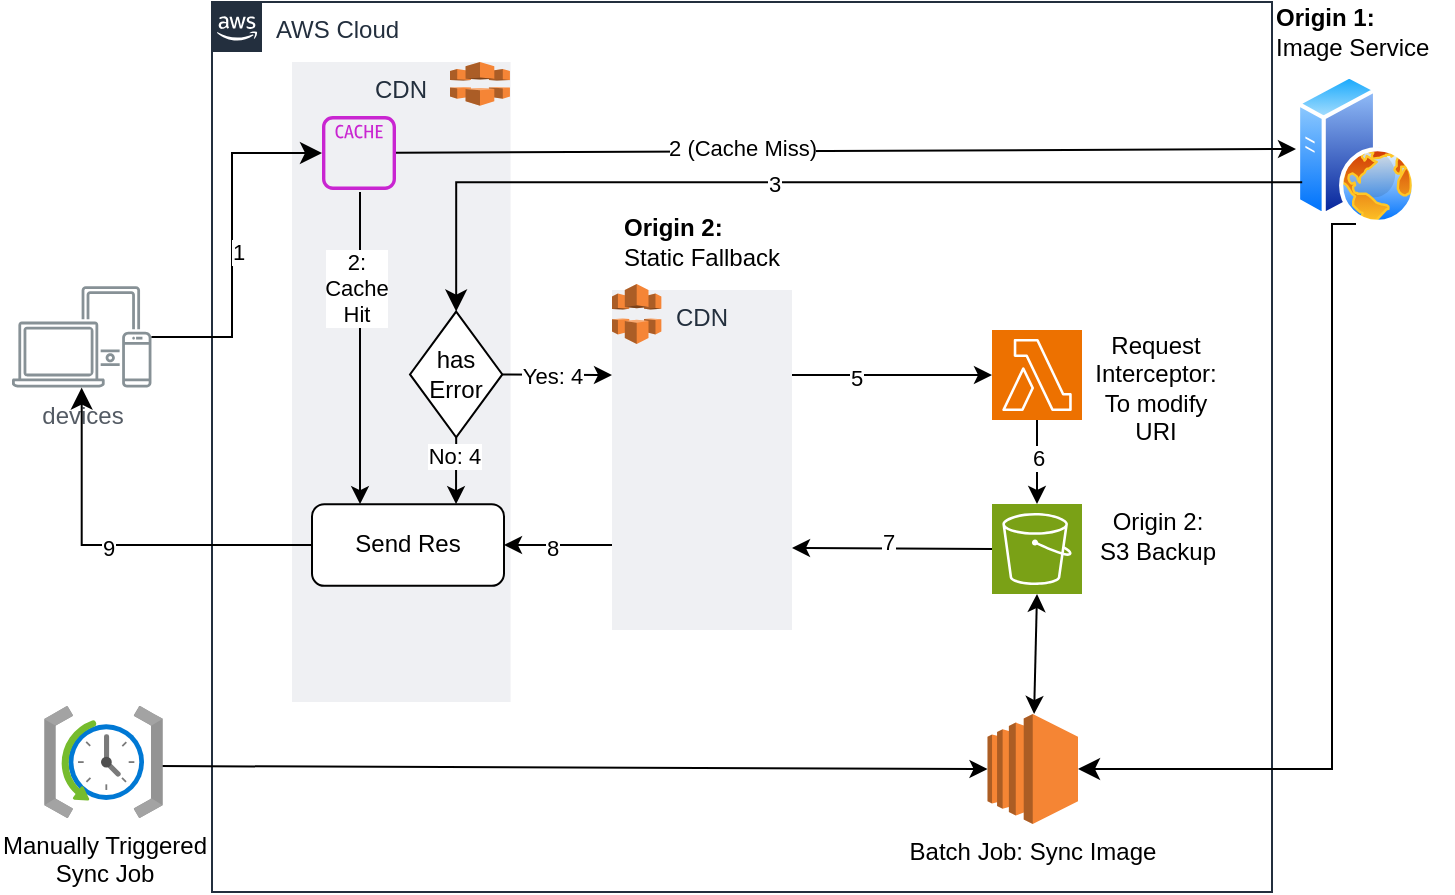 <mxfile version="22.1.21" type="device">
  <diagram name="Page-1" id="pT6LMFeovCyD-aeaJwCf">
    <mxGraphModel dx="954" dy="511" grid="1" gridSize="10" guides="1" tooltips="1" connect="1" arrows="1" fold="1" page="1" pageScale="1" pageWidth="900" pageHeight="1600" math="0" shadow="0">
      <root>
        <mxCell id="0" />
        <mxCell id="1" parent="0" />
        <mxCell id="jRwLiEhHpJ8QQhB__vm_-1" value="devices" style="sketch=0;outlineConnect=0;gradientColor=none;fontColor=#545B64;strokeColor=none;fillColor=#879196;dashed=0;verticalLabelPosition=bottom;verticalAlign=top;align=center;html=1;fontSize=12;fontStyle=0;aspect=fixed;shape=mxgraph.aws4.illustration_devices;pointerEvents=1" parent="1" vertex="1">
          <mxGeometry x="110" y="217" width="69.73" height="50.9" as="geometry" />
        </mxCell>
        <mxCell id="jRwLiEhHpJ8QQhB__vm_-2" value="AWS Cloud" style="points=[[0,0],[0.25,0],[0.5,0],[0.75,0],[1,0],[1,0.25],[1,0.5],[1,0.75],[1,1],[0.75,1],[0.5,1],[0.25,1],[0,1],[0,0.75],[0,0.5],[0,0.25]];outlineConnect=0;gradientColor=none;html=1;whiteSpace=wrap;fontSize=12;fontStyle=0;container=1;pointerEvents=0;collapsible=0;recursiveResize=0;shape=mxgraph.aws4.group;grIcon=mxgraph.aws4.group_aws_cloud_alt;strokeColor=#232F3E;fillColor=none;verticalAlign=top;align=left;spacingLeft=30;fontColor=#232F3E;dashed=0;" parent="1" vertex="1">
          <mxGeometry x="210" y="75" width="530" height="445" as="geometry" />
        </mxCell>
        <mxCell id="jRwLiEhHpJ8QQhB__vm_-9" value="" style="group" parent="jRwLiEhHpJ8QQhB__vm_-2" vertex="1" connectable="0">
          <mxGeometry x="40" y="30" width="170" height="320" as="geometry" />
        </mxCell>
        <mxCell id="jRwLiEhHpJ8QQhB__vm_-6" value="CDN" style="fillColor=#EFF0F3;strokeColor=none;dashed=0;verticalAlign=top;fontStyle=0;fontColor=#232F3D;whiteSpace=wrap;html=1;" parent="jRwLiEhHpJ8QQhB__vm_-9" vertex="1">
          <mxGeometry width="109.286" height="320" as="geometry" />
        </mxCell>
        <mxCell id="jRwLiEhHpJ8QQhB__vm_-7" value="" style="outlineConnect=0;dashed=0;verticalLabelPosition=bottom;verticalAlign=top;align=center;html=1;shape=mxgraph.aws3.cloudfront;fillColor=#F58536;gradientColor=none;" parent="jRwLiEhHpJ8QQhB__vm_-9" vertex="1">
          <mxGeometry x="79" width="29.969" height="21.818" as="geometry" />
        </mxCell>
        <mxCell id="jRwLiEhHpJ8QQhB__vm_-32" value="has&lt;br&gt;Error" style="rhombus;whiteSpace=wrap;html=1;" parent="jRwLiEhHpJ8QQhB__vm_-9" vertex="1">
          <mxGeometry x="59" y="124.78" width="46.18" height="62.86" as="geometry" />
        </mxCell>
        <mxCell id="jRwLiEhHpJ8QQhB__vm_-47" value="Send Res" style="rounded=1;whiteSpace=wrap;html=1;" parent="jRwLiEhHpJ8QQhB__vm_-9" vertex="1">
          <mxGeometry x="10" y="221.07" width="96" height="40.83" as="geometry" />
        </mxCell>
        <mxCell id="jRwLiEhHpJ8QQhB__vm_-48" value="" style="endArrow=classic;html=1;rounded=0;entryX=0.75;entryY=0;entryDx=0;entryDy=0;exitX=0.5;exitY=1;exitDx=0;exitDy=0;" parent="jRwLiEhHpJ8QQhB__vm_-9" source="jRwLiEhHpJ8QQhB__vm_-32" target="jRwLiEhHpJ8QQhB__vm_-47" edge="1">
          <mxGeometry width="50" height="50" relative="1" as="geometry">
            <mxPoint x="-194.286" y="480" as="sourcePoint" />
            <mxPoint x="-133.571" y="424.828" as="targetPoint" />
          </mxGeometry>
        </mxCell>
        <mxCell id="jRwLiEhHpJ8QQhB__vm_-49" value="No: 4" style="edgeLabel;html=1;align=center;verticalAlign=middle;resizable=0;points=[];" parent="jRwLiEhHpJ8QQhB__vm_-48" vertex="1" connectable="0">
          <mxGeometry x="-0.449" y="-1" relative="1" as="geometry">
            <mxPoint as="offset" />
          </mxGeometry>
        </mxCell>
        <mxCell id="jRwLiEhHpJ8QQhB__vm_-66" value="" style="sketch=0;outlineConnect=0;fontColor=#232F3E;gradientColor=none;fillColor=#C925D1;strokeColor=none;dashed=0;verticalLabelPosition=bottom;verticalAlign=top;align=center;html=1;fontSize=12;fontStyle=0;aspect=fixed;pointerEvents=1;shape=mxgraph.aws4.cache_node;" parent="jRwLiEhHpJ8QQhB__vm_-9" vertex="1">
          <mxGeometry x="15" y="27" width="37" height="37" as="geometry" />
        </mxCell>
        <mxCell id="jRwLiEhHpJ8QQhB__vm_-67" value="" style="endArrow=classic;html=1;rounded=0;entryX=0.25;entryY=0;entryDx=0;entryDy=0;" parent="jRwLiEhHpJ8QQhB__vm_-9" target="jRwLiEhHpJ8QQhB__vm_-47" edge="1">
          <mxGeometry width="50" height="50" relative="1" as="geometry">
            <mxPoint x="34" y="65" as="sourcePoint" />
            <mxPoint x="-140" y="-15" as="targetPoint" />
          </mxGeometry>
        </mxCell>
        <mxCell id="jRwLiEhHpJ8QQhB__vm_-68" value="2:&lt;br&gt;Cache&lt;br&gt;Hit" style="edgeLabel;html=1;align=center;verticalAlign=middle;resizable=0;points=[];" parent="jRwLiEhHpJ8QQhB__vm_-67" vertex="1" connectable="0">
          <mxGeometry x="-0.386" y="-2" relative="1" as="geometry">
            <mxPoint as="offset" />
          </mxGeometry>
        </mxCell>
        <mxCell id="jRwLiEhHpJ8QQhB__vm_-10" value="CDN" style="fillColor=#EFF0F3;strokeColor=none;dashed=0;verticalAlign=top;fontStyle=0;fontColor=#232F3D;whiteSpace=wrap;html=1;" parent="jRwLiEhHpJ8QQhB__vm_-2" vertex="1">
          <mxGeometry x="200" y="144" width="90" height="170" as="geometry" />
        </mxCell>
        <mxCell id="jRwLiEhHpJ8QQhB__vm_-11" value="" style="outlineConnect=0;dashed=0;verticalLabelPosition=bottom;verticalAlign=top;align=center;html=1;shape=mxgraph.aws3.cloudfront;fillColor=#F58536;gradientColor=none;" parent="jRwLiEhHpJ8QQhB__vm_-2" vertex="1">
          <mxGeometry x="200" y="141" width="24.68" height="30" as="geometry" />
        </mxCell>
        <mxCell id="jRwLiEhHpJ8QQhB__vm_-12" value="" style="sketch=0;points=[[0,0,0],[0.25,0,0],[0.5,0,0],[0.75,0,0],[1,0,0],[0,1,0],[0.25,1,0],[0.5,1,0],[0.75,1,0],[1,1,0],[0,0.25,0],[0,0.5,0],[0,0.75,0],[1,0.25,0],[1,0.5,0],[1,0.75,0]];outlineConnect=0;fontColor=#232F3E;fillColor=#7AA116;strokeColor=#ffffff;dashed=0;verticalLabelPosition=bottom;verticalAlign=top;align=center;html=1;fontSize=12;fontStyle=0;aspect=fixed;shape=mxgraph.aws4.resourceIcon;resIcon=mxgraph.aws4.s3;" parent="jRwLiEhHpJ8QQhB__vm_-2" vertex="1">
          <mxGeometry x="390" y="251" width="45" height="45" as="geometry" />
        </mxCell>
        <mxCell id="jRwLiEhHpJ8QQhB__vm_-21" value="" style="sketch=0;points=[[0,0,0],[0.25,0,0],[0.5,0,0],[0.75,0,0],[1,0,0],[0,1,0],[0.25,1,0],[0.5,1,0],[0.75,1,0],[1,1,0],[0,0.25,0],[0,0.5,0],[0,0.75,0],[1,0.25,0],[1,0.5,0],[1,0.75,0]];outlineConnect=0;fontColor=#232F3E;fillColor=#ED7100;strokeColor=#ffffff;dashed=0;verticalLabelPosition=bottom;verticalAlign=top;align=center;html=1;fontSize=12;fontStyle=0;aspect=fixed;shape=mxgraph.aws4.resourceIcon;resIcon=mxgraph.aws4.lambda;" parent="jRwLiEhHpJ8QQhB__vm_-2" vertex="1">
          <mxGeometry x="390" y="164" width="45" height="45" as="geometry" />
        </mxCell>
        <mxCell id="jRwLiEhHpJ8QQhB__vm_-22" value="" style="endArrow=classic;html=1;rounded=0;entryX=0;entryY=0.5;entryDx=0;entryDy=0;entryPerimeter=0;exitX=1;exitY=0.25;exitDx=0;exitDy=0;" parent="jRwLiEhHpJ8QQhB__vm_-2" source="jRwLiEhHpJ8QQhB__vm_-10" target="jRwLiEhHpJ8QQhB__vm_-21" edge="1">
          <mxGeometry width="50" height="50" relative="1" as="geometry">
            <mxPoint x="310" y="340" as="sourcePoint" />
            <mxPoint x="360" y="290" as="targetPoint" />
          </mxGeometry>
        </mxCell>
        <mxCell id="jRwLiEhHpJ8QQhB__vm_-24" value="5" style="edgeLabel;html=1;align=center;verticalAlign=middle;resizable=0;points=[];" parent="jRwLiEhHpJ8QQhB__vm_-22" vertex="1" connectable="0">
          <mxGeometry x="-0.371" y="-1" relative="1" as="geometry">
            <mxPoint as="offset" />
          </mxGeometry>
        </mxCell>
        <mxCell id="jRwLiEhHpJ8QQhB__vm_-23" value="" style="endArrow=classic;html=1;rounded=0;entryX=0.5;entryY=0;entryDx=0;entryDy=0;entryPerimeter=0;exitX=0.5;exitY=1;exitDx=0;exitDy=0;exitPerimeter=0;" parent="jRwLiEhHpJ8QQhB__vm_-2" source="jRwLiEhHpJ8QQhB__vm_-21" target="jRwLiEhHpJ8QQhB__vm_-12" edge="1">
          <mxGeometry width="50" height="50" relative="1" as="geometry">
            <mxPoint x="330" y="330" as="sourcePoint" />
            <mxPoint x="380" y="280" as="targetPoint" />
          </mxGeometry>
        </mxCell>
        <mxCell id="jRwLiEhHpJ8QQhB__vm_-25" value="6" style="edgeLabel;html=1;align=center;verticalAlign=middle;resizable=0;points=[];" parent="jRwLiEhHpJ8QQhB__vm_-23" vertex="1" connectable="0">
          <mxGeometry x="-0.13" relative="1" as="geometry">
            <mxPoint as="offset" />
          </mxGeometry>
        </mxCell>
        <mxCell id="jRwLiEhHpJ8QQhB__vm_-26" value="" style="endArrow=classic;html=1;rounded=0;exitX=0;exitY=0.5;exitDx=0;exitDy=0;exitPerimeter=0;" parent="jRwLiEhHpJ8QQhB__vm_-2" source="jRwLiEhHpJ8QQhB__vm_-12" edge="1">
          <mxGeometry width="50" height="50" relative="1" as="geometry">
            <mxPoint x="390" y="276.75" as="sourcePoint" />
            <mxPoint x="290" y="273" as="targetPoint" />
          </mxGeometry>
        </mxCell>
        <mxCell id="jRwLiEhHpJ8QQhB__vm_-27" value="7" style="edgeLabel;html=1;align=center;verticalAlign=middle;resizable=0;points=[];" parent="jRwLiEhHpJ8QQhB__vm_-26" vertex="1" connectable="0">
          <mxGeometry x="0.054" y="-3" relative="1" as="geometry">
            <mxPoint as="offset" />
          </mxGeometry>
        </mxCell>
        <mxCell id="jRwLiEhHpJ8QQhB__vm_-34" value="" style="endArrow=classic;html=1;rounded=0;entryX=0;entryY=0.25;entryDx=0;entryDy=0;exitX=1;exitY=0.5;exitDx=0;exitDy=0;" parent="jRwLiEhHpJ8QQhB__vm_-2" source="jRwLiEhHpJ8QQhB__vm_-32" target="jRwLiEhHpJ8QQhB__vm_-10" edge="1">
          <mxGeometry width="50" height="50" relative="1" as="geometry">
            <mxPoint x="110" y="235" as="sourcePoint" />
            <mxPoint x="160" y="185" as="targetPoint" />
          </mxGeometry>
        </mxCell>
        <mxCell id="jRwLiEhHpJ8QQhB__vm_-35" value="Yes: 4" style="edgeLabel;html=1;align=center;verticalAlign=middle;resizable=0;points=[];" parent="jRwLiEhHpJ8QQhB__vm_-34" vertex="1" connectable="0">
          <mxGeometry x="0.358" y="-2" relative="1" as="geometry">
            <mxPoint x="-12" y="-2" as="offset" />
          </mxGeometry>
        </mxCell>
        <mxCell id="jRwLiEhHpJ8QQhB__vm_-50" value="" style="endArrow=classic;html=1;rounded=0;entryX=1;entryY=0.5;entryDx=0;entryDy=0;exitX=0;exitY=0.75;exitDx=0;exitDy=0;" parent="jRwLiEhHpJ8QQhB__vm_-2" source="jRwLiEhHpJ8QQhB__vm_-10" target="jRwLiEhHpJ8QQhB__vm_-47" edge="1">
          <mxGeometry width="50" height="50" relative="1" as="geometry">
            <mxPoint x="50" y="445" as="sourcePoint" />
            <mxPoint x="100" y="395" as="targetPoint" />
          </mxGeometry>
        </mxCell>
        <mxCell id="jRwLiEhHpJ8QQhB__vm_-64" value="8" style="edgeLabel;html=1;align=center;verticalAlign=middle;resizable=0;points=[];" parent="jRwLiEhHpJ8QQhB__vm_-50" vertex="1" connectable="0">
          <mxGeometry x="0.111" y="1" relative="1" as="geometry">
            <mxPoint as="offset" />
          </mxGeometry>
        </mxCell>
        <mxCell id="jRwLiEhHpJ8QQhB__vm_-53" value="Batch Job: Sync Image" style="outlineConnect=0;dashed=0;verticalLabelPosition=bottom;verticalAlign=top;align=center;html=1;shape=mxgraph.aws3.ec2;fillColor=#F58534;gradientColor=none;" parent="jRwLiEhHpJ8QQhB__vm_-2" vertex="1">
          <mxGeometry x="387.76" y="356" width="45.24" height="55" as="geometry" />
        </mxCell>
        <mxCell id="jRwLiEhHpJ8QQhB__vm_-57" value="" style="endArrow=classic;startArrow=classic;html=1;rounded=0;entryX=0.5;entryY=1;entryDx=0;entryDy=0;entryPerimeter=0;" parent="jRwLiEhHpJ8QQhB__vm_-2" source="jRwLiEhHpJ8QQhB__vm_-53" target="jRwLiEhHpJ8QQhB__vm_-12" edge="1">
          <mxGeometry width="50" height="50" relative="1" as="geometry">
            <mxPoint x="300" y="385" as="sourcePoint" />
            <mxPoint x="350" y="335" as="targetPoint" />
          </mxGeometry>
        </mxCell>
        <mxCell id="jRwLiEhHpJ8QQhB__vm_-61" value="Origin 2:&lt;br&gt;S3 Backup" style="text;html=1;strokeColor=none;fillColor=none;align=center;verticalAlign=middle;whiteSpace=wrap;rounded=0;" parent="jRwLiEhHpJ8QQhB__vm_-2" vertex="1">
          <mxGeometry x="438" y="252" width="70" height="30" as="geometry" />
        </mxCell>
        <mxCell id="jRwLiEhHpJ8QQhB__vm_-63" value="Request Interceptor: To modify URI" style="text;html=1;strokeColor=none;fillColor=none;align=center;verticalAlign=middle;whiteSpace=wrap;rounded=0;" parent="jRwLiEhHpJ8QQhB__vm_-2" vertex="1">
          <mxGeometry x="442" y="178" width="60" height="30" as="geometry" />
        </mxCell>
        <mxCell id="gSS9Ip7IdnY89TvYlHQQ-1" value="&lt;div style=&quot;text-align: left;&quot;&gt;&lt;b style=&quot;background-color: initial;&quot;&gt;Origin 2:&lt;/b&gt;&lt;span style=&quot;background-color: initial;&quot;&gt;&amp;nbsp;&lt;/span&gt;&lt;/div&gt;&lt;div style=&quot;text-align: left;&quot;&gt;&lt;span style=&quot;background-color: initial;&quot;&gt;Static Fallback&lt;/span&gt;&lt;/div&gt;" style="text;html=1;strokeColor=none;fillColor=none;align=center;verticalAlign=middle;whiteSpace=wrap;rounded=0;" parent="jRwLiEhHpJ8QQhB__vm_-2" vertex="1">
          <mxGeometry x="200" y="105" width="90" height="30" as="geometry" />
        </mxCell>
        <mxCell id="jRwLiEhHpJ8QQhB__vm_-13" value="" style="image;aspect=fixed;perimeter=ellipsePerimeter;html=1;align=center;shadow=0;dashed=0;spacingTop=3;image=img/lib/active_directory/web_server.svg;" parent="1" vertex="1">
          <mxGeometry x="752" y="111" width="60" height="75" as="geometry" />
        </mxCell>
        <mxCell id="jRwLiEhHpJ8QQhB__vm_-14" value="" style="endArrow=classic;html=1;rounded=0;entryX=0;entryY=0.5;entryDx=0;entryDy=0;" parent="1" source="jRwLiEhHpJ8QQhB__vm_-66" target="jRwLiEhHpJ8QQhB__vm_-13" edge="1">
          <mxGeometry width="50" height="50" relative="1" as="geometry">
            <mxPoint x="390" y="170" as="sourcePoint" />
            <mxPoint x="440" y="120" as="targetPoint" />
          </mxGeometry>
        </mxCell>
        <mxCell id="jRwLiEhHpJ8QQhB__vm_-18" value="2 (Cache Miss)" style="edgeLabel;html=1;align=center;verticalAlign=middle;resizable=0;points=[];" parent="jRwLiEhHpJ8QQhB__vm_-14" vertex="1" connectable="0">
          <mxGeometry x="-0.233" y="2" relative="1" as="geometry">
            <mxPoint as="offset" />
          </mxGeometry>
        </mxCell>
        <mxCell id="jRwLiEhHpJ8QQhB__vm_-38" value="" style="edgeStyle=segmentEdgeStyle;endArrow=classic;html=1;curved=0;rounded=0;endSize=8;startSize=8;entryX=0.5;entryY=0;entryDx=0;entryDy=0;exitX=0;exitY=0.75;exitDx=0;exitDy=0;" parent="1" source="jRwLiEhHpJ8QQhB__vm_-13" target="jRwLiEhHpJ8QQhB__vm_-32" edge="1">
          <mxGeometry width="50" height="50" relative="1" as="geometry">
            <mxPoint x="380" y="170" as="sourcePoint" />
            <mxPoint x="430" y="120" as="targetPoint" />
          </mxGeometry>
        </mxCell>
        <mxCell id="jRwLiEhHpJ8QQhB__vm_-39" value="3" style="edgeLabel;html=1;align=center;verticalAlign=middle;resizable=0;points=[];" parent="jRwLiEhHpJ8QQhB__vm_-38" vertex="1" connectable="0">
          <mxGeometry x="0.083" y="1" relative="1" as="geometry">
            <mxPoint as="offset" />
          </mxGeometry>
        </mxCell>
        <mxCell id="jRwLiEhHpJ8QQhB__vm_-44" value="" style="edgeStyle=elbowEdgeStyle;elbow=horizontal;endArrow=classic;html=1;curved=0;rounded=0;endSize=8;startSize=8;" parent="1" source="jRwLiEhHpJ8QQhB__vm_-1" target="jRwLiEhHpJ8QQhB__vm_-66" edge="1">
          <mxGeometry width="50" height="50" relative="1" as="geometry">
            <mxPoint x="190" y="230" as="sourcePoint" />
            <mxPoint x="250" y="140" as="targetPoint" />
            <Array as="points">
              <mxPoint x="220" y="190" />
            </Array>
          </mxGeometry>
        </mxCell>
        <mxCell id="jRwLiEhHpJ8QQhB__vm_-45" value="1" style="edgeLabel;html=1;align=center;verticalAlign=middle;resizable=0;points=[];" parent="jRwLiEhHpJ8QQhB__vm_-44" vertex="1" connectable="0">
          <mxGeometry x="-0.065" y="-3" relative="1" as="geometry">
            <mxPoint as="offset" />
          </mxGeometry>
        </mxCell>
        <mxCell id="jRwLiEhHpJ8QQhB__vm_-46" value="" style="edgeStyle=segmentEdgeStyle;endArrow=classic;html=1;curved=0;rounded=0;endSize=8;startSize=8;exitX=0;exitY=0.5;exitDx=0;exitDy=0;" parent="1" source="jRwLiEhHpJ8QQhB__vm_-47" target="jRwLiEhHpJ8QQhB__vm_-1" edge="1">
          <mxGeometry width="50" height="50" relative="1" as="geometry">
            <mxPoint x="80" y="370" as="sourcePoint" />
            <mxPoint x="130" y="320" as="targetPoint" />
          </mxGeometry>
        </mxCell>
        <mxCell id="jRwLiEhHpJ8QQhB__vm_-65" value="9" style="edgeLabel;html=1;align=center;verticalAlign=middle;resizable=0;points=[];" parent="jRwLiEhHpJ8QQhB__vm_-46" vertex="1" connectable="0">
          <mxGeometry x="0.05" y="1" relative="1" as="geometry">
            <mxPoint as="offset" />
          </mxGeometry>
        </mxCell>
        <mxCell id="jRwLiEhHpJ8QQhB__vm_-56" value="" style="edgeStyle=segmentEdgeStyle;endArrow=classic;html=1;curved=0;rounded=0;endSize=8;startSize=8;entryX=1;entryY=0.5;entryDx=0;entryDy=0;entryPerimeter=0;exitX=0.5;exitY=1;exitDx=0;exitDy=0;" parent="1" source="jRwLiEhHpJ8QQhB__vm_-13" target="jRwLiEhHpJ8QQhB__vm_-53" edge="1">
          <mxGeometry width="50" height="50" relative="1" as="geometry">
            <mxPoint x="790" y="330" as="sourcePoint" />
            <mxPoint x="740" y="430" as="targetPoint" />
            <Array as="points">
              <mxPoint x="770" y="459" />
            </Array>
          </mxGeometry>
        </mxCell>
        <mxCell id="jRwLiEhHpJ8QQhB__vm_-58" value="" style="endArrow=classic;html=1;rounded=0;entryX=0;entryY=0.5;entryDx=0;entryDy=0;entryPerimeter=0;exitX=0.958;exitY=0.536;exitDx=0;exitDy=0;exitPerimeter=0;" parent="1" source="jRwLiEhHpJ8QQhB__vm_-59" target="jRwLiEhHpJ8QQhB__vm_-53" edge="1">
          <mxGeometry width="50" height="50" relative="1" as="geometry">
            <mxPoint x="180" y="460" as="sourcePoint" />
            <mxPoint x="240" y="430" as="targetPoint" />
          </mxGeometry>
        </mxCell>
        <mxCell id="jRwLiEhHpJ8QQhB__vm_-59" value="Manually Triggered&lt;br&gt;Sync Job" style="image;aspect=fixed;html=1;points=[];align=center;fontSize=12;image=img/lib/azure2/management_governance/Scheduler_Job_Collections.svg;" parent="1" vertex="1">
          <mxGeometry x="126" y="427" width="59.5" height="56" as="geometry" />
        </mxCell>
        <mxCell id="jRwLiEhHpJ8QQhB__vm_-60" value="&lt;b&gt;Origin 1:&lt;br&gt;&lt;/b&gt;Image Service" style="text;html=1;strokeColor=none;fillColor=none;align=left;verticalAlign=middle;whiteSpace=wrap;rounded=0;" parent="1" vertex="1">
          <mxGeometry x="740" y="75" width="90" height="30" as="geometry" />
        </mxCell>
      </root>
    </mxGraphModel>
  </diagram>
</mxfile>
